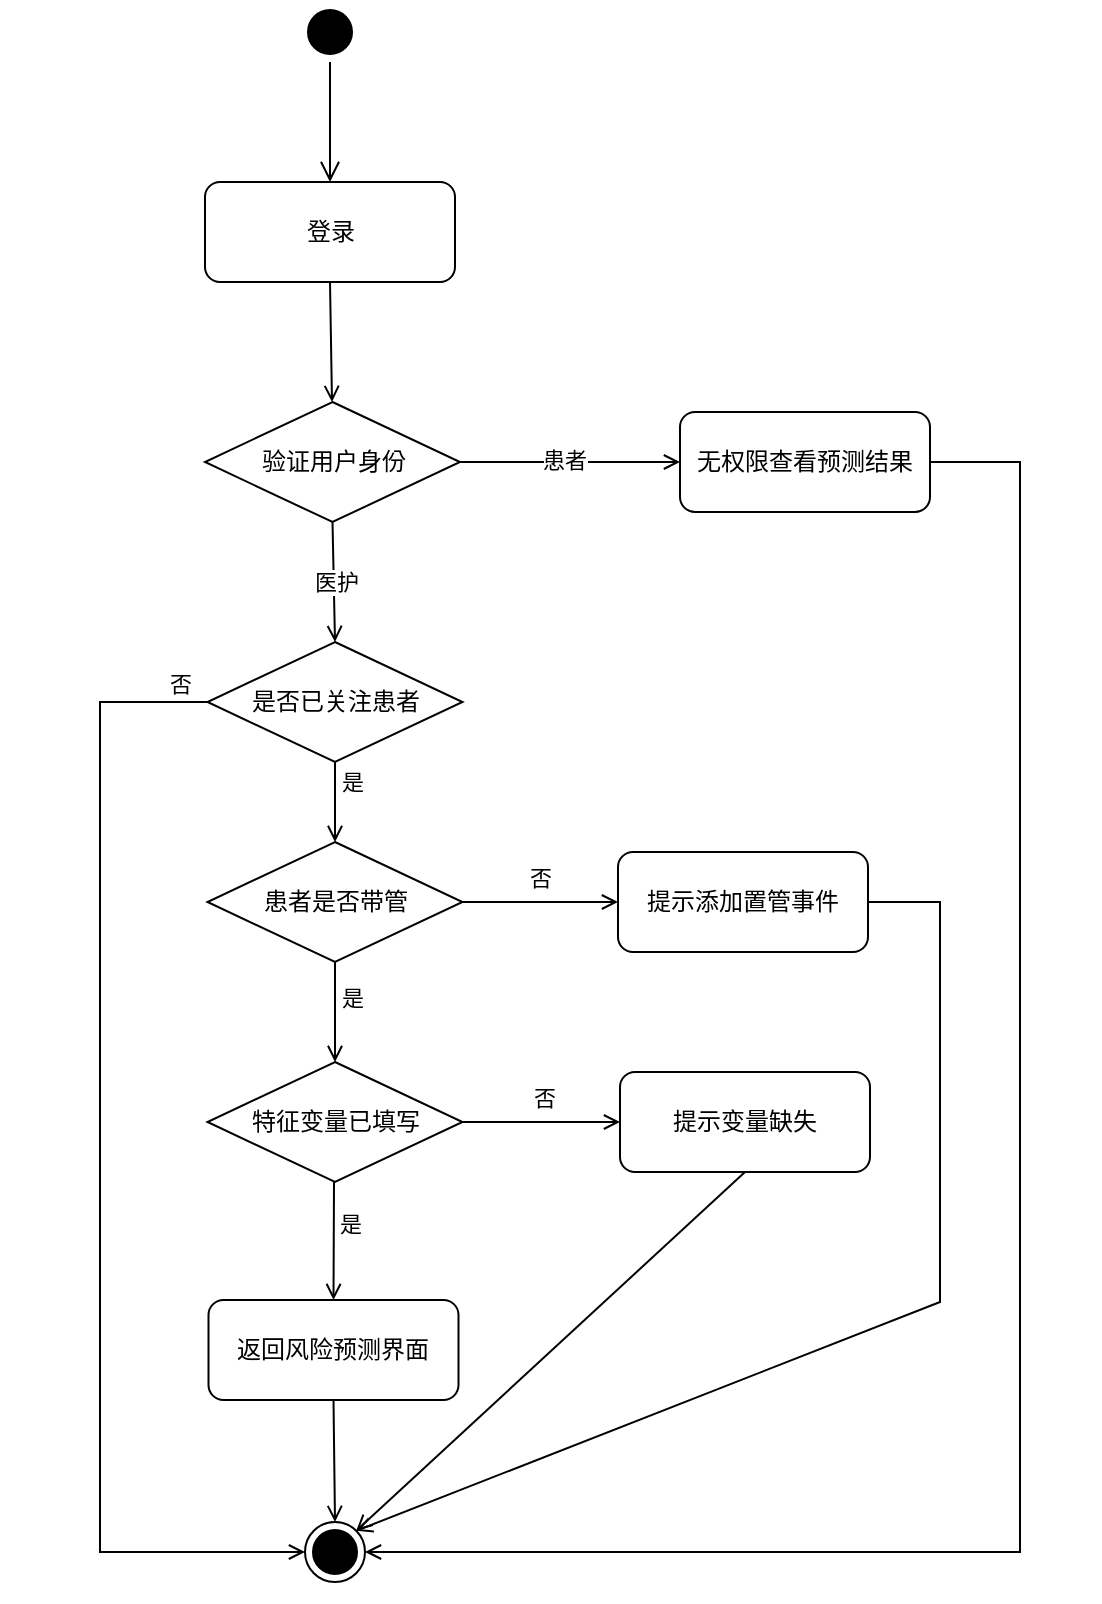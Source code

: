 <mxfile version="24.2.5" type="github">
  <diagram name="第 1 页" id="6D3OXgUcwz9SzxZqRqj4">
    <mxGraphModel dx="1668" dy="583" grid="1" gridSize="10" guides="1" tooltips="1" connect="1" arrows="1" fold="1" page="1" pageScale="1" pageWidth="827" pageHeight="1169" math="0" shadow="0">
      <root>
        <mxCell id="0" />
        <mxCell id="1" parent="0" />
        <mxCell id="kv11LzDr1hm_sHExOrsk-1" value="" style="rounded=0;whiteSpace=wrap;html=1;strokeColor=none;fillColor=#FFFFFF;" vertex="1" parent="1">
          <mxGeometry x="-30" y="70" width="550" height="800" as="geometry" />
        </mxCell>
        <mxCell id="kv11LzDr1hm_sHExOrsk-4" value="" style="ellipse;html=1;shape=endState;fillColor=#000000;strokeColor=#000000;" vertex="1" parent="1">
          <mxGeometry x="122.5" y="830" width="30" height="30" as="geometry" />
        </mxCell>
        <mxCell id="kv11LzDr1hm_sHExOrsk-7" value="验证用户身份" style="rhombus;whiteSpace=wrap;html=1;" vertex="1" parent="1">
          <mxGeometry x="72.5" y="270" width="127.5" height="60" as="geometry" />
        </mxCell>
        <mxCell id="kv11LzDr1hm_sHExOrsk-8" value="" style="endArrow=open;html=1;rounded=0;endFill=0;exitX=1;exitY=0.5;exitDx=0;exitDy=0;entryX=0;entryY=0.5;entryDx=0;entryDy=0;" edge="1" parent="1" target="kv11LzDr1hm_sHExOrsk-27" source="kv11LzDr1hm_sHExOrsk-7">
          <mxGeometry width="50" height="50" relative="1" as="geometry">
            <mxPoint x="137" y="370" as="sourcePoint" />
            <mxPoint x="140" y="400" as="targetPoint" />
          </mxGeometry>
        </mxCell>
        <mxCell id="kv11LzDr1hm_sHExOrsk-9" value="患者" style="edgeLabel;html=1;align=center;verticalAlign=middle;resizable=0;points=[];" vertex="1" connectable="0" parent="kv11LzDr1hm_sHExOrsk-8">
          <mxGeometry x="0.003" y="1" relative="1" as="geometry">
            <mxPoint x="-3" as="offset" />
          </mxGeometry>
        </mxCell>
        <mxCell id="kv11LzDr1hm_sHExOrsk-12" value="" style="endArrow=open;html=1;rounded=0;endFill=0;exitX=0.5;exitY=1;exitDx=0;exitDy=0;entryX=0.5;entryY=0;entryDx=0;entryDy=0;" edge="1" parent="1" source="kv11LzDr1hm_sHExOrsk-7" target="kv11LzDr1hm_sHExOrsk-14">
          <mxGeometry width="50" height="50" relative="1" as="geometry">
            <mxPoint x="190" y="357" as="sourcePoint" />
            <mxPoint x="260" y="357" as="targetPoint" />
          </mxGeometry>
        </mxCell>
        <mxCell id="kv11LzDr1hm_sHExOrsk-13" value="医护" style="edgeLabel;html=1;align=center;verticalAlign=middle;resizable=0;points=[];" vertex="1" connectable="0" parent="kv11LzDr1hm_sHExOrsk-12">
          <mxGeometry x="0.003" y="1" relative="1" as="geometry">
            <mxPoint as="offset" />
          </mxGeometry>
        </mxCell>
        <mxCell id="kv11LzDr1hm_sHExOrsk-14" value="是否已关注患者" style="rhombus;whiteSpace=wrap;html=1;" vertex="1" parent="1">
          <mxGeometry x="73.75" y="390" width="127.5" height="60" as="geometry" />
        </mxCell>
        <mxCell id="kv11LzDr1hm_sHExOrsk-15" value="" style="endArrow=open;html=1;rounded=0;endFill=0;exitX=0.5;exitY=1;exitDx=0;exitDy=0;entryX=0.5;entryY=0;entryDx=0;entryDy=0;" edge="1" parent="1" source="kv11LzDr1hm_sHExOrsk-14" target="kv11LzDr1hm_sHExOrsk-29">
          <mxGeometry width="50" height="50" relative="1" as="geometry">
            <mxPoint x="210" y="310" as="sourcePoint" />
            <mxPoint x="140" y="500" as="targetPoint" />
          </mxGeometry>
        </mxCell>
        <mxCell id="kv11LzDr1hm_sHExOrsk-30" value="是" style="edgeLabel;html=1;align=center;verticalAlign=middle;resizable=0;points=[];" vertex="1" connectable="0" parent="kv11LzDr1hm_sHExOrsk-15">
          <mxGeometry x="-0.293" y="2" relative="1" as="geometry">
            <mxPoint x="6" y="-4" as="offset" />
          </mxGeometry>
        </mxCell>
        <mxCell id="kv11LzDr1hm_sHExOrsk-19" value="返回风险预测界面" style="rounded=1;whiteSpace=wrap;html=1;" vertex="1" parent="1">
          <mxGeometry x="74.25" y="719" width="125" height="50" as="geometry" />
        </mxCell>
        <mxCell id="kv11LzDr1hm_sHExOrsk-23" value="" style="ellipse;html=1;shape=startState;fillColor=#000000;strokeColor=#000000;" vertex="1" parent="1">
          <mxGeometry x="120" y="70" width="30" height="30" as="geometry" />
        </mxCell>
        <mxCell id="kv11LzDr1hm_sHExOrsk-24" value="" style="edgeStyle=orthogonalEdgeStyle;html=1;verticalAlign=bottom;endArrow=open;endSize=8;strokeColor=#000000;rounded=0;" edge="1" parent="1" source="kv11LzDr1hm_sHExOrsk-23">
          <mxGeometry relative="1" as="geometry">
            <mxPoint x="135" y="160" as="targetPoint" />
          </mxGeometry>
        </mxCell>
        <mxCell id="kv11LzDr1hm_sHExOrsk-25" value="登录" style="rounded=1;whiteSpace=wrap;html=1;" vertex="1" parent="1">
          <mxGeometry x="72.5" y="160" width="125" height="50" as="geometry" />
        </mxCell>
        <mxCell id="kv11LzDr1hm_sHExOrsk-26" value="" style="endArrow=open;html=1;rounded=0;endFill=0;exitX=0.5;exitY=1;exitDx=0;exitDy=0;" edge="1" parent="1" source="kv11LzDr1hm_sHExOrsk-25">
          <mxGeometry width="50" height="50" relative="1" as="geometry">
            <mxPoint x="270" y="330" as="sourcePoint" />
            <mxPoint x="136" y="270" as="targetPoint" />
          </mxGeometry>
        </mxCell>
        <mxCell id="kv11LzDr1hm_sHExOrsk-27" value="无权限查看预测结果" style="rounded=1;whiteSpace=wrap;html=1;" vertex="1" parent="1">
          <mxGeometry x="310" y="275" width="125" height="50" as="geometry" />
        </mxCell>
        <mxCell id="kv11LzDr1hm_sHExOrsk-28" value="" style="endArrow=open;html=1;rounded=0;endFill=0;exitX=1;exitY=0.5;exitDx=0;exitDy=0;entryX=1;entryY=0.5;entryDx=0;entryDy=0;" edge="1" parent="1" source="kv11LzDr1hm_sHExOrsk-27" target="kv11LzDr1hm_sHExOrsk-4">
          <mxGeometry width="50" height="50" relative="1" as="geometry">
            <mxPoint x="137" y="420" as="sourcePoint" />
            <mxPoint x="150" y="560" as="targetPoint" />
            <Array as="points">
              <mxPoint x="480" y="300" />
              <mxPoint x="480" y="845" />
            </Array>
          </mxGeometry>
        </mxCell>
        <mxCell id="kv11LzDr1hm_sHExOrsk-29" value="患者是否带管" style="rhombus;whiteSpace=wrap;html=1;" vertex="1" parent="1">
          <mxGeometry x="73.75" y="490" width="127.5" height="60" as="geometry" />
        </mxCell>
        <mxCell id="kv11LzDr1hm_sHExOrsk-31" value="" style="endArrow=open;html=1;rounded=0;endFill=0;exitX=0;exitY=0.5;exitDx=0;exitDy=0;entryX=0;entryY=0.5;entryDx=0;entryDy=0;" edge="1" parent="1" source="kv11LzDr1hm_sHExOrsk-14" target="kv11LzDr1hm_sHExOrsk-4">
          <mxGeometry width="50" height="50" relative="1" as="geometry">
            <mxPoint x="250" y="450" as="sourcePoint" />
            <mxPoint x="250" y="490" as="targetPoint" />
            <Array as="points">
              <mxPoint x="20" y="420" />
              <mxPoint x="20" y="845" />
            </Array>
          </mxGeometry>
        </mxCell>
        <mxCell id="kv11LzDr1hm_sHExOrsk-32" value="否" style="edgeLabel;html=1;align=center;verticalAlign=middle;resizable=0;points=[];" vertex="1" connectable="0" parent="kv11LzDr1hm_sHExOrsk-31">
          <mxGeometry x="-0.293" y="2" relative="1" as="geometry">
            <mxPoint x="38" y="-161" as="offset" />
          </mxGeometry>
        </mxCell>
        <mxCell id="kv11LzDr1hm_sHExOrsk-33" value="" style="endArrow=open;html=1;rounded=0;endFill=0;exitX=0.5;exitY=1;exitDx=0;exitDy=0;entryX=0.5;entryY=0;entryDx=0;entryDy=0;" edge="1" parent="1" target="kv11LzDr1hm_sHExOrsk-35" source="kv11LzDr1hm_sHExOrsk-29">
          <mxGeometry width="50" height="50" relative="1" as="geometry">
            <mxPoint x="137.5" y="560" as="sourcePoint" />
            <mxPoint x="126.25" y="620" as="targetPoint" />
          </mxGeometry>
        </mxCell>
        <mxCell id="kv11LzDr1hm_sHExOrsk-34" value="是" style="edgeLabel;html=1;align=center;verticalAlign=middle;resizable=0;points=[];" vertex="1" connectable="0" parent="kv11LzDr1hm_sHExOrsk-33">
          <mxGeometry x="-0.293" y="2" relative="1" as="geometry">
            <mxPoint x="6" as="offset" />
          </mxGeometry>
        </mxCell>
        <mxCell id="kv11LzDr1hm_sHExOrsk-35" value="特征变量已填写" style="rhombus;whiteSpace=wrap;html=1;" vertex="1" parent="1">
          <mxGeometry x="73.75" y="600" width="127.5" height="60" as="geometry" />
        </mxCell>
        <mxCell id="kv11LzDr1hm_sHExOrsk-36" value="" style="endArrow=open;html=1;rounded=0;endFill=0;exitX=0.5;exitY=1;exitDx=0;exitDy=0;entryX=0.5;entryY=0;entryDx=0;entryDy=0;" edge="1" parent="1" target="kv11LzDr1hm_sHExOrsk-19">
          <mxGeometry width="50" height="50" relative="1" as="geometry">
            <mxPoint x="137" y="660" as="sourcePoint" />
            <mxPoint x="137" y="710" as="targetPoint" />
          </mxGeometry>
        </mxCell>
        <mxCell id="kv11LzDr1hm_sHExOrsk-37" value="是" style="edgeLabel;html=1;align=center;verticalAlign=middle;resizable=0;points=[];" vertex="1" connectable="0" parent="kv11LzDr1hm_sHExOrsk-36">
          <mxGeometry x="-0.293" y="2" relative="1" as="geometry">
            <mxPoint x="6" as="offset" />
          </mxGeometry>
        </mxCell>
        <mxCell id="kv11LzDr1hm_sHExOrsk-38" value="" style="endArrow=open;html=1;rounded=0;endFill=0;entryX=0.5;entryY=0;entryDx=0;entryDy=0;exitX=0.5;exitY=1;exitDx=0;exitDy=0;" edge="1" parent="1" source="kv11LzDr1hm_sHExOrsk-19" target="kv11LzDr1hm_sHExOrsk-4">
          <mxGeometry width="50" height="50" relative="1" as="geometry">
            <mxPoint x="138.25" y="760" as="sourcePoint" />
            <mxPoint x="139.25" y="820" as="targetPoint" />
          </mxGeometry>
        </mxCell>
        <mxCell id="kv11LzDr1hm_sHExOrsk-39" value="" style="endArrow=open;html=1;rounded=0;endFill=0;exitX=1;exitY=0.5;exitDx=0;exitDy=0;entryX=0;entryY=0.5;entryDx=0;entryDy=0;" edge="1" parent="1" source="kv11LzDr1hm_sHExOrsk-35" target="kv11LzDr1hm_sHExOrsk-41">
          <mxGeometry width="50" height="50" relative="1" as="geometry">
            <mxPoint x="210" y="600" as="sourcePoint" />
            <mxPoint x="288.75" y="605" as="targetPoint" />
          </mxGeometry>
        </mxCell>
        <mxCell id="kv11LzDr1hm_sHExOrsk-40" value="否" style="edgeLabel;html=1;align=center;verticalAlign=middle;resizable=0;points=[];" vertex="1" connectable="0" parent="kv11LzDr1hm_sHExOrsk-39">
          <mxGeometry x="-0.293" y="2" relative="1" as="geometry">
            <mxPoint x="12" y="-10" as="offset" />
          </mxGeometry>
        </mxCell>
        <mxCell id="kv11LzDr1hm_sHExOrsk-41" value="提示变量缺失" style="rounded=1;whiteSpace=wrap;html=1;" vertex="1" parent="1">
          <mxGeometry x="280" y="605" width="125" height="50" as="geometry" />
        </mxCell>
        <mxCell id="kv11LzDr1hm_sHExOrsk-42" value="" style="endArrow=open;html=1;rounded=0;endFill=0;exitX=0.5;exitY=1;exitDx=0;exitDy=0;entryX=1;entryY=0;entryDx=0;entryDy=0;" edge="1" parent="1" source="kv11LzDr1hm_sHExOrsk-41" target="kv11LzDr1hm_sHExOrsk-4">
          <mxGeometry width="50" height="50" relative="1" as="geometry">
            <mxPoint x="147" y="779" as="sourcePoint" />
            <mxPoint x="148" y="840" as="targetPoint" />
          </mxGeometry>
        </mxCell>
        <mxCell id="kv11LzDr1hm_sHExOrsk-43" value="" style="endArrow=open;html=1;rounded=0;endFill=0;exitX=1;exitY=0.5;exitDx=0;exitDy=0;entryX=0;entryY=0.5;entryDx=0;entryDy=0;" edge="1" parent="1" target="kv11LzDr1hm_sHExOrsk-45">
          <mxGeometry width="50" height="50" relative="1" as="geometry">
            <mxPoint x="200" y="520" as="sourcePoint" />
            <mxPoint x="287.75" y="495" as="targetPoint" />
          </mxGeometry>
        </mxCell>
        <mxCell id="kv11LzDr1hm_sHExOrsk-44" value="否" style="edgeLabel;html=1;align=center;verticalAlign=middle;resizable=0;points=[];" vertex="1" connectable="0" parent="kv11LzDr1hm_sHExOrsk-43">
          <mxGeometry x="-0.293" y="2" relative="1" as="geometry">
            <mxPoint x="12" y="-10" as="offset" />
          </mxGeometry>
        </mxCell>
        <mxCell id="kv11LzDr1hm_sHExOrsk-45" value="提示添加置管事件" style="rounded=1;whiteSpace=wrap;html=1;" vertex="1" parent="1">
          <mxGeometry x="279" y="495" width="125" height="50" as="geometry" />
        </mxCell>
        <mxCell id="kv11LzDr1hm_sHExOrsk-46" value="" style="endArrow=open;html=1;rounded=0;endFill=0;exitX=1;exitY=0.5;exitDx=0;exitDy=0;entryX=1;entryY=0;entryDx=0;entryDy=0;" edge="1" parent="1" source="kv11LzDr1hm_sHExOrsk-45" target="kv11LzDr1hm_sHExOrsk-4">
          <mxGeometry width="50" height="50" relative="1" as="geometry">
            <mxPoint x="445" y="310" as="sourcePoint" />
            <mxPoint x="163" y="855" as="targetPoint" />
            <Array as="points">
              <mxPoint x="440" y="520" />
              <mxPoint x="440" y="720" />
            </Array>
          </mxGeometry>
        </mxCell>
      </root>
    </mxGraphModel>
  </diagram>
</mxfile>
